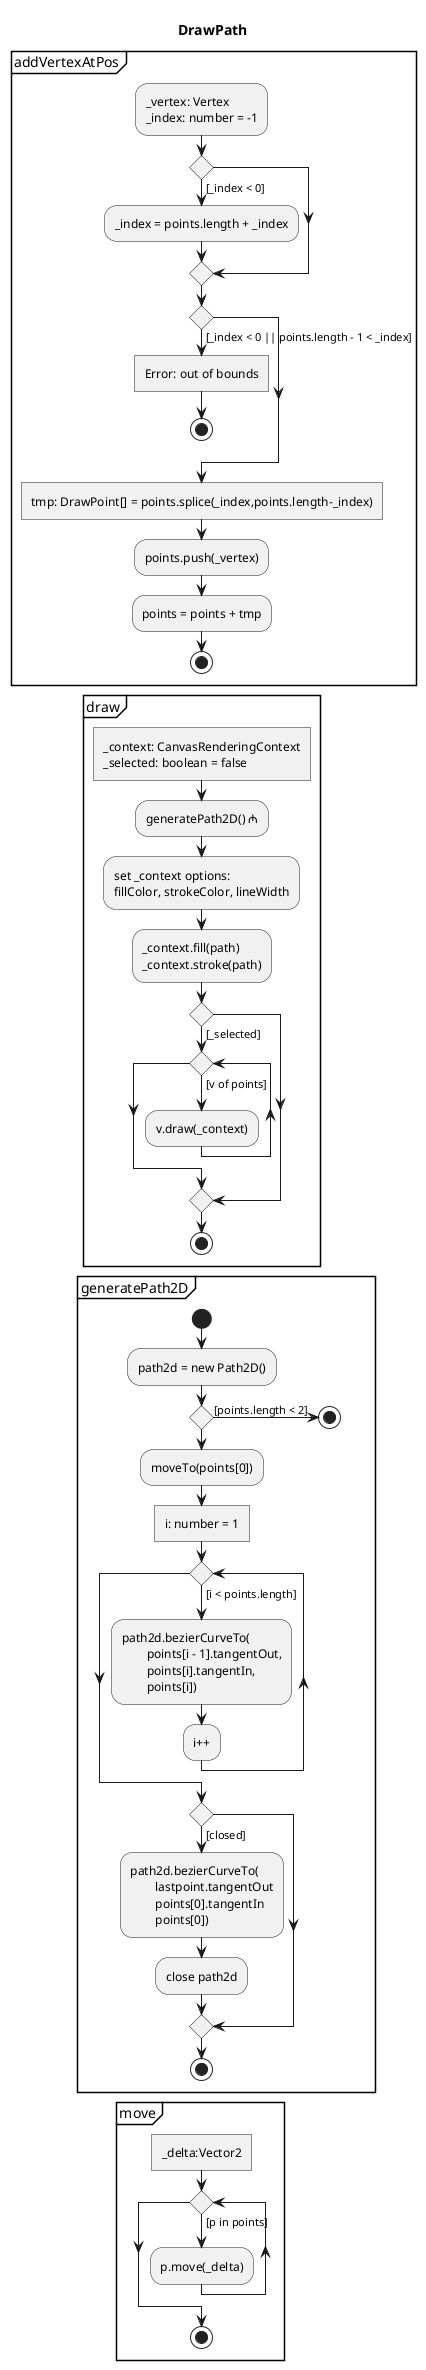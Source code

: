 @startuml DrawPath
skinparam monochrome true

title DrawPath

partition addVertexAtPos {
	:_vertex: Vertex
	_index: number = -1;
	if() then ([_index < 0])
		:_index = points.length + _index;
	endif
	if() then([_index < 0 || points.length - 1 < _index])
		:Error: out of bounds]
		stop
	endif
	:tmp: DrawPoint[] = points.splice(_index,points.length-_index)]
	:points.push(_vertex);
	:points = points + tmp;
	stop
}

partition draw {
	:_context: CanvasRenderingContext
	_selected: boolean = false]
	:generatePath2D() ₼;
	:set _context options:
	fillColor, strokeColor, lineWidth;
	:_context.fill(path)
	_context.stroke(path);
	if() then ([_selected])
		while() is ([v of points])
			:v.draw(_context);
		endwhile
		' :transformationPoint.draw(_context);
	endif
	stop 
}

partition generatePath2D {
	start
	:path2d = new Path2D();
	if() then([points.length < 2])
		stop
	endif
	:moveTo(points[0]);
	:i: number = 1]
	while () is ([i < points.length])
		:path2d.bezierCurveTo(
			points[i - 1].tangentOut,
			points[i].tangentIn,
			points[i]);
		:i++;
	endwhile
	if () then ([closed]) 
		:path2d.bezierCurveTo(
			lastpoint.tangentOut
			points[0].tangentIn
			points[0]);
		:close path2d;
	endif
	stop
}

partition move {
	:_delta:Vector2]
	while () is ([p in points]) 
		:p.move(_delta);
	endwhile
	' :transformationPoint += _delta;
	stop
}

@enduml